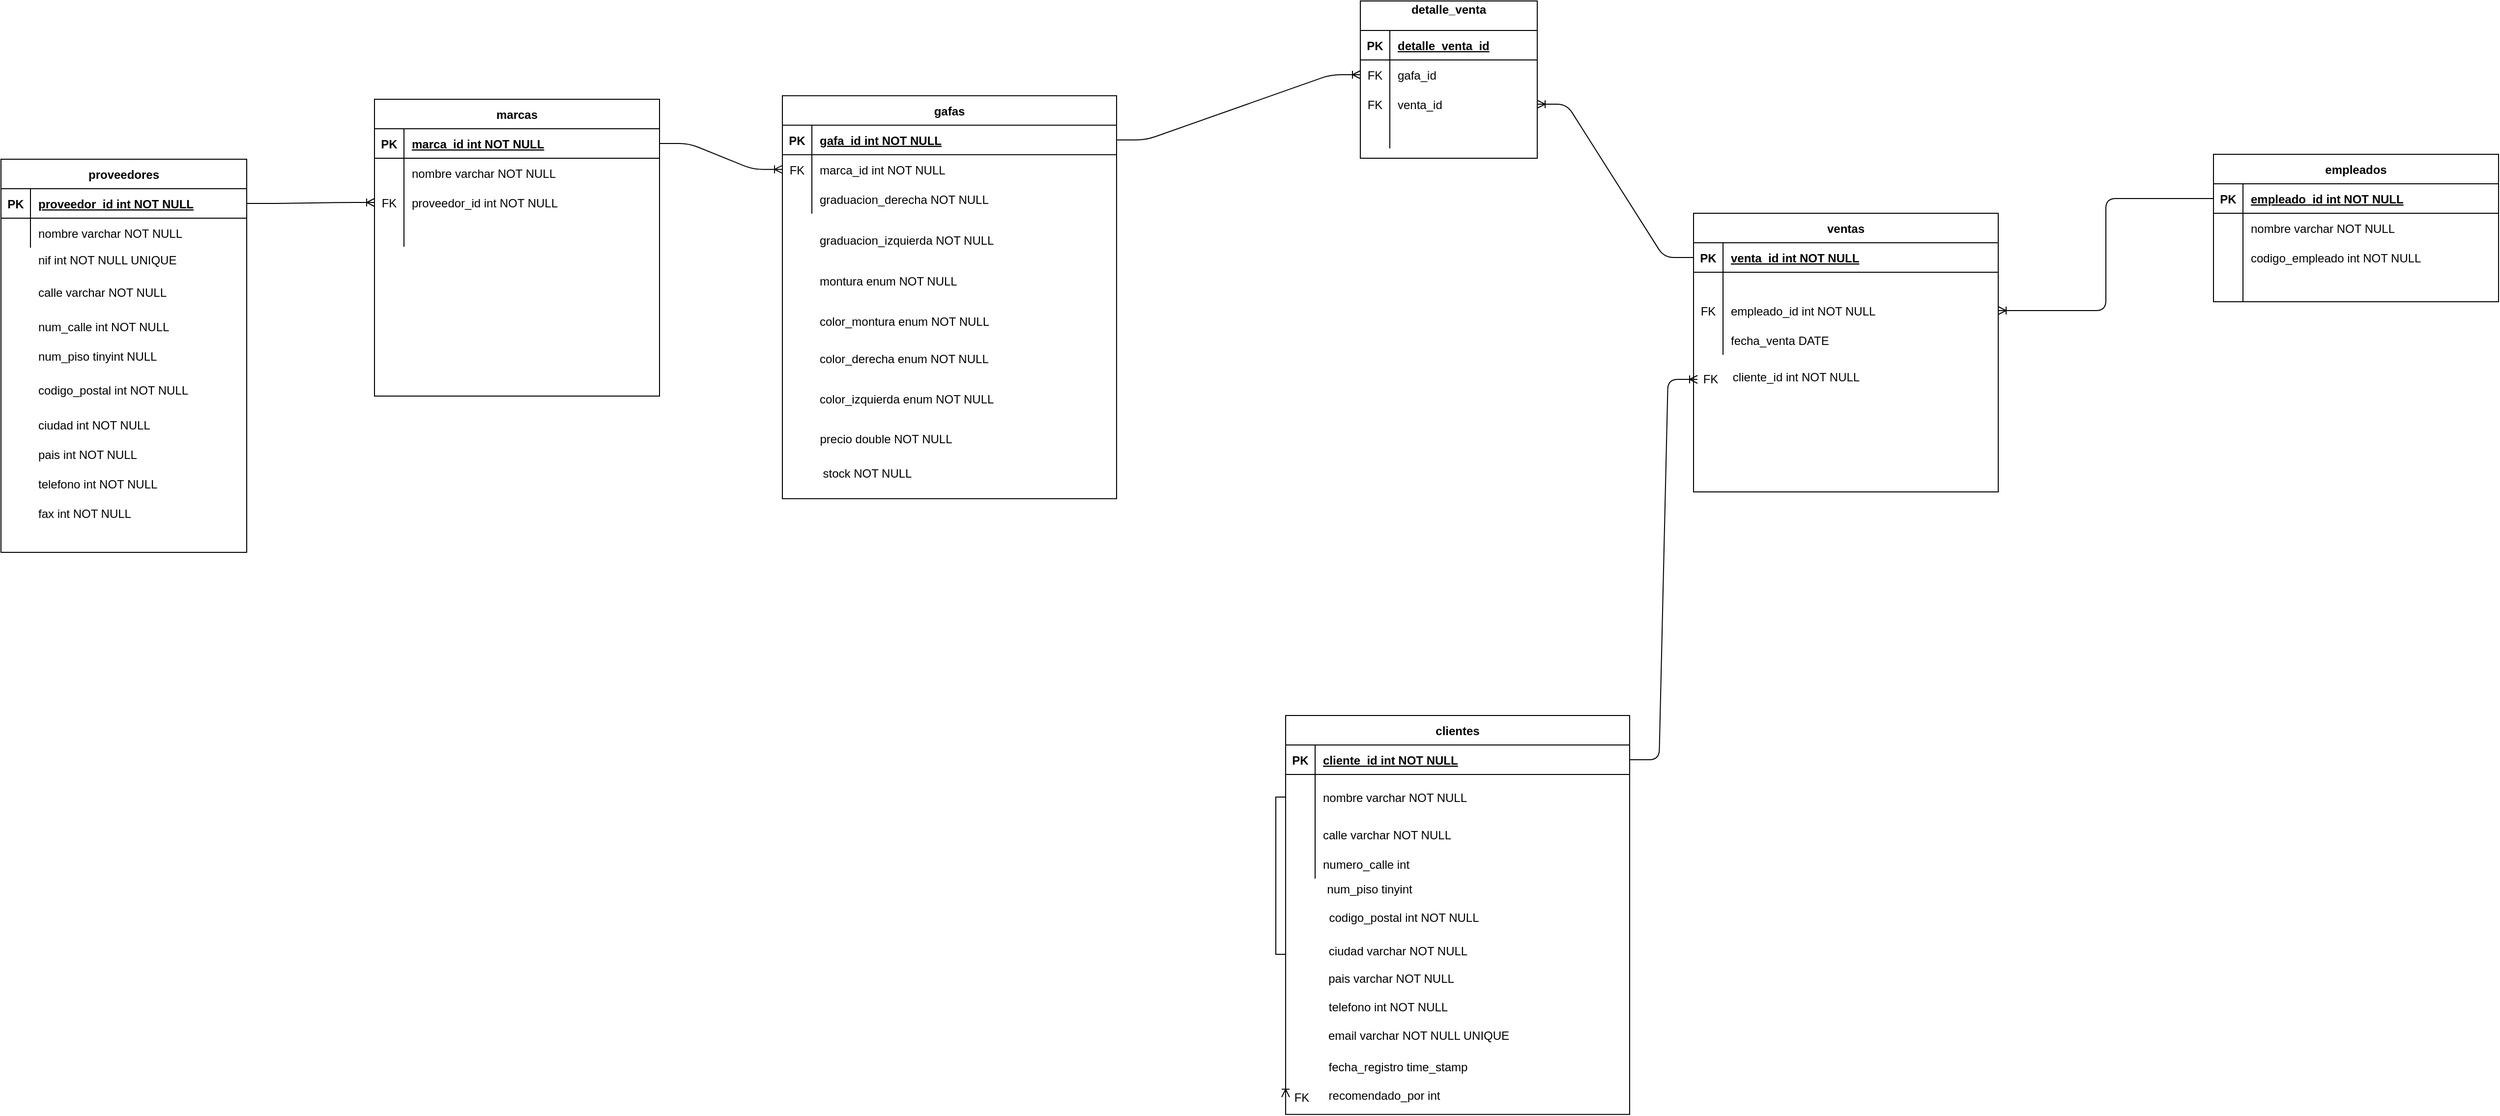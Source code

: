 <mxfile version="14.4.9" type="device"><diagram id="R2lEEEUBdFMjLlhIrx00" name="Page-1"><mxGraphModel dx="1751" dy="883" grid="0" gridSize="10" guides="1" tooltips="1" connect="1" arrows="1" fold="1" page="0" pageScale="2" pageWidth="850" pageHeight="1100" math="0" shadow="0" extFonts="Permanent Marker^https://fonts.googleapis.com/css?family=Permanent+Marker"><root><mxCell id="0"/><mxCell id="1" parent="0"/><mxCell id="XBY983cj94Wfg0cgIcB3-11" value="" style="group;container=1;" vertex="1" connectable="0" parent="1"><mxGeometry x="-240" y="420" width="250" height="470" as="geometry"/></mxCell><mxCell id="XBY983cj94Wfg0cgIcB3-33" value="" style="group" vertex="1" connectable="0" parent="XBY983cj94Wfg0cgIcB3-11"><mxGeometry y="51" width="250" height="400" as="geometry"/></mxCell><mxCell id="C-vyLk0tnHw3VtMMgP7b-23" value="proveedores" style="shape=table;startSize=30;container=1;collapsible=1;childLayout=tableLayout;fixedRows=1;rowLines=0;fontStyle=1;align=center;resizeLast=1;" parent="XBY983cj94Wfg0cgIcB3-33" vertex="1"><mxGeometry width="250" height="400" as="geometry"/></mxCell><mxCell id="C-vyLk0tnHw3VtMMgP7b-24" value="" style="shape=partialRectangle;collapsible=0;dropTarget=0;pointerEvents=0;fillColor=none;points=[[0,0.5],[1,0.5]];portConstraint=eastwest;top=0;left=0;right=0;bottom=1;" parent="C-vyLk0tnHw3VtMMgP7b-23" vertex="1"><mxGeometry y="30" width="250" height="30" as="geometry"/></mxCell><mxCell id="C-vyLk0tnHw3VtMMgP7b-25" value="PK" style="shape=partialRectangle;overflow=hidden;connectable=0;fillColor=none;top=0;left=0;bottom=0;right=0;fontStyle=1;" parent="C-vyLk0tnHw3VtMMgP7b-24" vertex="1"><mxGeometry width="30" height="30" as="geometry"/></mxCell><mxCell id="C-vyLk0tnHw3VtMMgP7b-26" value="proveedor_id int NOT NULL" style="shape=partialRectangle;overflow=hidden;connectable=0;fillColor=none;top=0;left=0;bottom=0;right=0;align=left;spacingLeft=6;fontStyle=5;" parent="C-vyLk0tnHw3VtMMgP7b-24" vertex="1"><mxGeometry x="30" width="220" height="30" as="geometry"/></mxCell><mxCell id="C-vyLk0tnHw3VtMMgP7b-27" value="" style="shape=partialRectangle;collapsible=0;dropTarget=0;pointerEvents=0;fillColor=none;points=[[0,0.5],[1,0.5]];portConstraint=eastwest;top=0;left=0;right=0;bottom=0;" parent="C-vyLk0tnHw3VtMMgP7b-23" vertex="1"><mxGeometry y="60" width="250" height="30" as="geometry"/></mxCell><mxCell id="C-vyLk0tnHw3VtMMgP7b-28" value="" style="shape=partialRectangle;overflow=hidden;connectable=0;fillColor=none;top=0;left=0;bottom=0;right=0;" parent="C-vyLk0tnHw3VtMMgP7b-27" vertex="1"><mxGeometry width="30" height="30" as="geometry"/></mxCell><mxCell id="C-vyLk0tnHw3VtMMgP7b-29" value="nombre varchar NOT NULL" style="shape=partialRectangle;overflow=hidden;connectable=0;fillColor=none;top=0;left=0;bottom=0;right=0;align=left;spacingLeft=6;" parent="C-vyLk0tnHw3VtMMgP7b-27" vertex="1"><mxGeometry x="30" width="220" height="30" as="geometry"/></mxCell><mxCell id="XBY983cj94Wfg0cgIcB3-32" value="" style="group" vertex="1" connectable="0" parent="XBY983cj94Wfg0cgIcB3-33"><mxGeometry x="30" y="78.5" width="220" height="304.997" as="geometry"/></mxCell><mxCell id="XBY983cj94Wfg0cgIcB3-1" value="calle varchar NOT NULL" style="shape=partialRectangle;overflow=hidden;connectable=0;fillColor=none;top=0;left=0;bottom=0;right=0;align=left;spacingLeft=6;" vertex="1" parent="XBY983cj94Wfg0cgIcB3-32"><mxGeometry y="32.997" width="220" height="47" as="geometry"/></mxCell><mxCell id="XBY983cj94Wfg0cgIcB3-2" value="ciudad int NOT NULL" style="shape=partialRectangle;overflow=hidden;connectable=0;fillColor=none;top=0;left=0;bottom=0;right=0;align=left;spacingLeft=6;" vertex="1" parent="XBY983cj94Wfg0cgIcB3-32"><mxGeometry y="168.003" width="220" height="47" as="geometry"/></mxCell><mxCell id="XBY983cj94Wfg0cgIcB3-3" value="pais int NOT NULL" style="shape=partialRectangle;overflow=hidden;connectable=0;fillColor=none;top=0;left=0;bottom=0;right=0;align=left;spacingLeft=6;" vertex="1" parent="XBY983cj94Wfg0cgIcB3-32"><mxGeometry y="197.997" width="220" height="47" as="geometry"/></mxCell><mxCell id="XBY983cj94Wfg0cgIcB3-4" value="telefono int NOT NULL" style="shape=partialRectangle;overflow=hidden;connectable=0;fillColor=none;top=0;left=0;bottom=0;right=0;align=left;spacingLeft=6;" vertex="1" parent="XBY983cj94Wfg0cgIcB3-32"><mxGeometry y="227.997" width="220" height="47" as="geometry"/></mxCell><mxCell id="XBY983cj94Wfg0cgIcB3-5" value="fax int NOT NULL" style="shape=partialRectangle;overflow=hidden;connectable=0;fillColor=none;top=0;left=0;bottom=0;right=0;align=left;spacingLeft=6;" vertex="1" parent="XBY983cj94Wfg0cgIcB3-32"><mxGeometry y="257.997" width="220" height="47" as="geometry"/></mxCell><mxCell id="XBY983cj94Wfg0cgIcB3-6" value="nif int NOT NULL UNIQUE" style="shape=partialRectangle;overflow=hidden;connectable=0;fillColor=none;top=0;left=0;bottom=0;right=0;align=left;spacingLeft=6;" vertex="1" parent="XBY983cj94Wfg0cgIcB3-32"><mxGeometry width="220" height="47" as="geometry"/></mxCell><mxCell id="XBY983cj94Wfg0cgIcB3-7" value="codigo_postal int NOT NULL" style="shape=partialRectangle;overflow=hidden;connectable=0;fillColor=none;top=0;left=0;bottom=0;right=0;align=left;spacingLeft=6;" vertex="1" parent="XBY983cj94Wfg0cgIcB3-32"><mxGeometry y="132.633" width="220" height="47" as="geometry"/></mxCell><mxCell id="XBY983cj94Wfg0cgIcB3-17" value="num_calle int NOT NULL" style="shape=partialRectangle;overflow=hidden;connectable=0;fillColor=none;top=0;left=0;bottom=0;right=0;align=left;spacingLeft=6;" vertex="1" parent="XBY983cj94Wfg0cgIcB3-32"><mxGeometry y="67.997" width="220" height="47" as="geometry"/></mxCell><mxCell id="XBY983cj94Wfg0cgIcB3-18" value="num_piso tinyint NULL" style="shape=partialRectangle;overflow=hidden;connectable=0;fillColor=none;top=0;left=0;bottom=0;right=0;align=left;spacingLeft=6;" vertex="1" parent="XBY983cj94Wfg0cgIcB3-32"><mxGeometry y="97.997" width="220" height="47" as="geometry"/></mxCell><mxCell id="XBY983cj94Wfg0cgIcB3-12" value="" style="group" vertex="1" connectable="0" parent="1"><mxGeometry x="470" y="420" width="425" height="410" as="geometry"/></mxCell><mxCell id="XBY983cj94Wfg0cgIcB3-13" value="" style="group" vertex="1" connectable="0" parent="XBY983cj94Wfg0cgIcB3-12"><mxGeometry x="85" y="-13.667" width="340" height="410.0" as="geometry"/></mxCell><mxCell id="XBY983cj94Wfg0cgIcB3-77" value="" style="group" vertex="1" connectable="0" parent="XBY983cj94Wfg0cgIcB3-13"><mxGeometry width="340" height="410.0" as="geometry"/></mxCell><mxCell id="C-vyLk0tnHw3VtMMgP7b-13" value="gafas" style="shape=table;startSize=30;container=1;collapsible=1;childLayout=tableLayout;fixedRows=1;rowLines=0;fontStyle=1;align=center;resizeLast=1;" parent="XBY983cj94Wfg0cgIcB3-77" vertex="1"><mxGeometry width="340" height="410.0" as="geometry"/></mxCell><mxCell id="C-vyLk0tnHw3VtMMgP7b-14" value="" style="shape=partialRectangle;collapsible=0;dropTarget=0;pointerEvents=0;fillColor=none;points=[[0,0.5],[1,0.5]];portConstraint=eastwest;top=0;left=0;right=0;bottom=1;" parent="C-vyLk0tnHw3VtMMgP7b-13" vertex="1"><mxGeometry y="30" width="340" height="30" as="geometry"/></mxCell><mxCell id="C-vyLk0tnHw3VtMMgP7b-15" value="PK" style="shape=partialRectangle;overflow=hidden;connectable=0;fillColor=none;top=0;left=0;bottom=0;right=0;fontStyle=1;" parent="C-vyLk0tnHw3VtMMgP7b-14" vertex="1"><mxGeometry width="30" height="30" as="geometry"/></mxCell><mxCell id="C-vyLk0tnHw3VtMMgP7b-16" value="gafa_id int NOT NULL " style="shape=partialRectangle;overflow=hidden;connectable=0;fillColor=none;top=0;left=0;bottom=0;right=0;align=left;spacingLeft=6;fontStyle=5;" parent="C-vyLk0tnHw3VtMMgP7b-14" vertex="1"><mxGeometry x="30" width="310" height="30" as="geometry"/></mxCell><mxCell id="C-vyLk0tnHw3VtMMgP7b-17" value="" style="shape=partialRectangle;collapsible=0;dropTarget=0;pointerEvents=0;fillColor=none;points=[[0,0.5],[1,0.5]];portConstraint=eastwest;top=0;left=0;right=0;bottom=0;" parent="C-vyLk0tnHw3VtMMgP7b-13" vertex="1"><mxGeometry y="60" width="340" height="30" as="geometry"/></mxCell><mxCell id="C-vyLk0tnHw3VtMMgP7b-18" value="FK" style="shape=partialRectangle;overflow=hidden;connectable=0;fillColor=none;top=0;left=0;bottom=0;right=0;" parent="C-vyLk0tnHw3VtMMgP7b-17" vertex="1"><mxGeometry width="30" height="30" as="geometry"/></mxCell><mxCell id="C-vyLk0tnHw3VtMMgP7b-19" value="marca_id int NOT NULL" style="shape=partialRectangle;overflow=hidden;connectable=0;fillColor=none;top=0;left=0;bottom=0;right=0;align=left;spacingLeft=6;" parent="C-vyLk0tnHw3VtMMgP7b-17" vertex="1"><mxGeometry x="30" width="310" height="30" as="geometry"/></mxCell><mxCell id="C-vyLk0tnHw3VtMMgP7b-20" value="" style="shape=partialRectangle;collapsible=0;dropTarget=0;pointerEvents=0;fillColor=none;points=[[0,0.5],[1,0.5]];portConstraint=eastwest;top=0;left=0;right=0;bottom=0;" parent="C-vyLk0tnHw3VtMMgP7b-13" vertex="1"><mxGeometry y="90" width="340" height="30" as="geometry"/></mxCell><mxCell id="C-vyLk0tnHw3VtMMgP7b-21" value="" style="shape=partialRectangle;overflow=hidden;connectable=0;fillColor=none;top=0;left=0;bottom=0;right=0;" parent="C-vyLk0tnHw3VtMMgP7b-20" vertex="1"><mxGeometry width="30" height="30" as="geometry"/></mxCell><mxCell id="C-vyLk0tnHw3VtMMgP7b-22" value="graduacion_derecha NOT NULL" style="shape=partialRectangle;overflow=hidden;connectable=0;fillColor=none;top=0;left=0;bottom=0;right=0;align=left;spacingLeft=6;" parent="C-vyLk0tnHw3VtMMgP7b-20" vertex="1"><mxGeometry x="30" width="310" height="30" as="geometry"/></mxCell><mxCell id="XBY983cj94Wfg0cgIcB3-76" value="precio double NOT NULL" style="text;html=1;align=center;verticalAlign=middle;resizable=0;points=[];autosize=1;" vertex="1" parent="XBY983cj94Wfg0cgIcB3-77"><mxGeometry x="30" y="339.667" width="150" height="20" as="geometry"/></mxCell><mxCell id="XBY983cj94Wfg0cgIcB3-8" value="graduacion_izquierda NOT NULL" style="shape=partialRectangle;overflow=hidden;connectable=0;fillColor=none;top=0;left=0;bottom=0;right=0;align=left;spacingLeft=6;" vertex="1" parent="XBY983cj94Wfg0cgIcB3-77"><mxGeometry x="30" y="131.663" width="220" height="30.067" as="geometry"/></mxCell><mxCell id="XBY983cj94Wfg0cgIcB3-9" value="montura enum NOT NULL" style="shape=partialRectangle;overflow=hidden;connectable=0;fillColor=none;top=0;left=0;bottom=0;right=0;align=left;spacingLeft=6;" vertex="1" parent="XBY983cj94Wfg0cgIcB3-77"><mxGeometry x="30" y="167.667" width="300" height="41" as="geometry"/></mxCell><mxCell id="XBY983cj94Wfg0cgIcB3-14" value="color_montura enum NOT NULL" style="shape=partialRectangle;overflow=hidden;connectable=0;fillColor=none;top=0;left=0;bottom=0;right=0;align=left;spacingLeft=6;" vertex="1" parent="XBY983cj94Wfg0cgIcB3-77"><mxGeometry x="30" y="208.667" width="300" height="41" as="geometry"/></mxCell><mxCell id="XBY983cj94Wfg0cgIcB3-15" value="color_derecha enum NOT NULL" style="shape=partialRectangle;overflow=hidden;connectable=0;fillColor=none;top=0;left=0;bottom=0;right=0;align=left;spacingLeft=6;" vertex="1" parent="XBY983cj94Wfg0cgIcB3-77"><mxGeometry x="30" y="246.667" width="300" height="41" as="geometry"/></mxCell><mxCell id="XBY983cj94Wfg0cgIcB3-16" value="color_izquierda enum NOT NULL" style="shape=partialRectangle;overflow=hidden;connectable=0;fillColor=none;top=0;left=0;bottom=0;right=0;align=left;spacingLeft=6;" vertex="1" parent="XBY983cj94Wfg0cgIcB3-77"><mxGeometry x="30" y="287.667" width="300" height="41" as="geometry"/></mxCell><mxCell id="XBY983cj94Wfg0cgIcB3-95" value="stock NOT NULL" style="text;html=1;align=center;verticalAlign=middle;resizable=0;points=[];autosize=1;" vertex="1" parent="XBY983cj94Wfg0cgIcB3-77"><mxGeometry x="36" y="375.667" width="100" height="18" as="geometry"/></mxCell><mxCell id="XBY983cj94Wfg0cgIcB3-19" value="marcas" style="shape=table;startSize=30;container=1;collapsible=1;childLayout=tableLayout;fixedRows=1;rowLines=0;fontStyle=1;align=center;resizeLast=1;fillColor=none;" vertex="1" parent="1"><mxGeometry x="140" y="410" width="290" height="302" as="geometry"/></mxCell><mxCell id="XBY983cj94Wfg0cgIcB3-20" value="" style="shape=partialRectangle;collapsible=0;dropTarget=0;pointerEvents=0;fillColor=none;top=0;left=0;bottom=1;right=0;points=[[0,0.5],[1,0.5]];portConstraint=eastwest;" vertex="1" parent="XBY983cj94Wfg0cgIcB3-19"><mxGeometry y="30" width="290" height="30" as="geometry"/></mxCell><mxCell id="XBY983cj94Wfg0cgIcB3-21" value="PK" style="shape=partialRectangle;connectable=0;fillColor=none;top=0;left=0;bottom=0;right=0;fontStyle=1;overflow=hidden;" vertex="1" parent="XBY983cj94Wfg0cgIcB3-20"><mxGeometry width="30" height="30" as="geometry"/></mxCell><mxCell id="XBY983cj94Wfg0cgIcB3-22" value="marca_id int NOT NULL" style="shape=partialRectangle;connectable=0;fillColor=none;top=0;left=0;bottom=0;right=0;align=left;spacingLeft=6;fontStyle=5;overflow=hidden;" vertex="1" parent="XBY983cj94Wfg0cgIcB3-20"><mxGeometry x="30" width="260" height="30" as="geometry"/></mxCell><mxCell id="XBY983cj94Wfg0cgIcB3-23" value="" style="shape=partialRectangle;collapsible=0;dropTarget=0;pointerEvents=0;fillColor=none;top=0;left=0;bottom=0;right=0;points=[[0,0.5],[1,0.5]];portConstraint=eastwest;" vertex="1" parent="XBY983cj94Wfg0cgIcB3-19"><mxGeometry y="60" width="290" height="30" as="geometry"/></mxCell><mxCell id="XBY983cj94Wfg0cgIcB3-24" value="" style="shape=partialRectangle;connectable=0;fillColor=none;top=0;left=0;bottom=0;right=0;editable=1;overflow=hidden;" vertex="1" parent="XBY983cj94Wfg0cgIcB3-23"><mxGeometry width="30" height="30" as="geometry"/></mxCell><mxCell id="XBY983cj94Wfg0cgIcB3-25" value="nombre varchar NOT NULL" style="shape=partialRectangle;connectable=0;fillColor=none;top=0;left=0;bottom=0;right=0;align=left;spacingLeft=6;overflow=hidden;" vertex="1" parent="XBY983cj94Wfg0cgIcB3-23"><mxGeometry x="30" width="260" height="30" as="geometry"/></mxCell><mxCell id="XBY983cj94Wfg0cgIcB3-26" value="" style="shape=partialRectangle;collapsible=0;dropTarget=0;pointerEvents=0;fillColor=none;top=0;left=0;bottom=0;right=0;points=[[0,0.5],[1,0.5]];portConstraint=eastwest;" vertex="1" parent="XBY983cj94Wfg0cgIcB3-19"><mxGeometry y="90" width="290" height="30" as="geometry"/></mxCell><mxCell id="XBY983cj94Wfg0cgIcB3-27" value="FK" style="shape=partialRectangle;connectable=0;fillColor=none;top=0;left=0;bottom=0;right=0;editable=1;overflow=hidden;" vertex="1" parent="XBY983cj94Wfg0cgIcB3-26"><mxGeometry width="30" height="30" as="geometry"/></mxCell><mxCell id="XBY983cj94Wfg0cgIcB3-28" value="proveedor_id int NOT NULL" style="shape=partialRectangle;connectable=0;fillColor=none;top=0;left=0;bottom=0;right=0;align=left;spacingLeft=6;overflow=hidden;" vertex="1" parent="XBY983cj94Wfg0cgIcB3-26"><mxGeometry x="30" width="260" height="30" as="geometry"/></mxCell><mxCell id="XBY983cj94Wfg0cgIcB3-29" value="" style="shape=partialRectangle;collapsible=0;dropTarget=0;pointerEvents=0;fillColor=none;top=0;left=0;bottom=0;right=0;points=[[0,0.5],[1,0.5]];portConstraint=eastwest;" vertex="1" parent="XBY983cj94Wfg0cgIcB3-19"><mxGeometry y="120" width="290" height="30" as="geometry"/></mxCell><mxCell id="XBY983cj94Wfg0cgIcB3-30" value="" style="shape=partialRectangle;connectable=0;fillColor=none;top=0;left=0;bottom=0;right=0;editable=1;overflow=hidden;" vertex="1" parent="XBY983cj94Wfg0cgIcB3-29"><mxGeometry width="30" height="30" as="geometry"/></mxCell><mxCell id="XBY983cj94Wfg0cgIcB3-31" value="" style="shape=partialRectangle;connectable=0;fillColor=none;top=0;left=0;bottom=0;right=0;align=left;spacingLeft=6;overflow=hidden;" vertex="1" parent="XBY983cj94Wfg0cgIcB3-29"><mxGeometry x="30" width="260" height="30" as="geometry"/></mxCell><mxCell id="XBY983cj94Wfg0cgIcB3-35" value="" style="edgeStyle=entityRelationEdgeStyle;fontSize=12;html=1;endArrow=ERoneToMany;exitX=1;exitY=0.5;exitDx=0;exitDy=0;entryX=0;entryY=0.5;entryDx=0;entryDy=0;" edge="1" parent="1" source="C-vyLk0tnHw3VtMMgP7b-24" target="XBY983cj94Wfg0cgIcB3-26"><mxGeometry width="100" height="100" relative="1" as="geometry"><mxPoint x="20" y="610" as="sourcePoint"/><mxPoint x="120" y="510" as="targetPoint"/></mxGeometry></mxCell><mxCell id="XBY983cj94Wfg0cgIcB3-36" value="" style="edgeStyle=entityRelationEdgeStyle;fontSize=12;html=1;endArrow=ERoneToMany;entryX=0;entryY=0.5;entryDx=0;entryDy=0;exitX=1;exitY=0.5;exitDx=0;exitDy=0;" edge="1" parent="1" source="XBY983cj94Wfg0cgIcB3-20" target="C-vyLk0tnHw3VtMMgP7b-17"><mxGeometry width="100" height="100" relative="1" as="geometry"><mxPoint x="460" y="570" as="sourcePoint"/><mxPoint x="560" y="470" as="targetPoint"/></mxGeometry></mxCell><mxCell id="XBY983cj94Wfg0cgIcB3-50" value="empleados" style="shape=table;startSize=30;container=1;collapsible=1;childLayout=tableLayout;fixedRows=1;rowLines=0;fontStyle=1;align=center;resizeLast=1;fillColor=none;" vertex="1" parent="1"><mxGeometry x="2011" y="466" width="290" height="150" as="geometry"/></mxCell><mxCell id="XBY983cj94Wfg0cgIcB3-51" value="" style="shape=partialRectangle;collapsible=0;dropTarget=0;pointerEvents=0;fillColor=none;top=0;left=0;bottom=1;right=0;points=[[0,0.5],[1,0.5]];portConstraint=eastwest;" vertex="1" parent="XBY983cj94Wfg0cgIcB3-50"><mxGeometry y="30" width="290" height="30" as="geometry"/></mxCell><mxCell id="XBY983cj94Wfg0cgIcB3-52" value="PK" style="shape=partialRectangle;connectable=0;fillColor=none;top=0;left=0;bottom=0;right=0;fontStyle=1;overflow=hidden;" vertex="1" parent="XBY983cj94Wfg0cgIcB3-51"><mxGeometry width="30" height="30" as="geometry"/></mxCell><mxCell id="XBY983cj94Wfg0cgIcB3-53" value="empleado_id int NOT NULL" style="shape=partialRectangle;connectable=0;fillColor=none;top=0;left=0;bottom=0;right=0;align=left;spacingLeft=6;fontStyle=5;overflow=hidden;" vertex="1" parent="XBY983cj94Wfg0cgIcB3-51"><mxGeometry x="30" width="260" height="30" as="geometry"/></mxCell><mxCell id="XBY983cj94Wfg0cgIcB3-54" value="" style="shape=partialRectangle;collapsible=0;dropTarget=0;pointerEvents=0;fillColor=none;top=0;left=0;bottom=0;right=0;points=[[0,0.5],[1,0.5]];portConstraint=eastwest;" vertex="1" parent="XBY983cj94Wfg0cgIcB3-50"><mxGeometry y="60" width="290" height="30" as="geometry"/></mxCell><mxCell id="XBY983cj94Wfg0cgIcB3-55" value="" style="shape=partialRectangle;connectable=0;fillColor=none;top=0;left=0;bottom=0;right=0;editable=1;overflow=hidden;" vertex="1" parent="XBY983cj94Wfg0cgIcB3-54"><mxGeometry width="30" height="30" as="geometry"/></mxCell><mxCell id="XBY983cj94Wfg0cgIcB3-56" value="nombre varchar NOT NULL" style="shape=partialRectangle;connectable=0;fillColor=none;top=0;left=0;bottom=0;right=0;align=left;spacingLeft=6;overflow=hidden;" vertex="1" parent="XBY983cj94Wfg0cgIcB3-54"><mxGeometry x="30" width="260" height="30" as="geometry"/></mxCell><mxCell id="XBY983cj94Wfg0cgIcB3-57" value="" style="shape=partialRectangle;collapsible=0;dropTarget=0;pointerEvents=0;fillColor=none;top=0;left=0;bottom=0;right=0;points=[[0,0.5],[1,0.5]];portConstraint=eastwest;" vertex="1" parent="XBY983cj94Wfg0cgIcB3-50"><mxGeometry y="90" width="290" height="30" as="geometry"/></mxCell><mxCell id="XBY983cj94Wfg0cgIcB3-58" value="" style="shape=partialRectangle;connectable=0;fillColor=none;top=0;left=0;bottom=0;right=0;editable=1;overflow=hidden;" vertex="1" parent="XBY983cj94Wfg0cgIcB3-57"><mxGeometry width="30" height="30" as="geometry"/></mxCell><mxCell id="XBY983cj94Wfg0cgIcB3-59" value="codigo_empleado int NOT NULL" style="shape=partialRectangle;connectable=0;fillColor=none;top=0;left=0;bottom=0;right=0;align=left;spacingLeft=6;overflow=hidden;" vertex="1" parent="XBY983cj94Wfg0cgIcB3-57"><mxGeometry x="30" width="260" height="30" as="geometry"/></mxCell><mxCell id="XBY983cj94Wfg0cgIcB3-60" value="" style="shape=partialRectangle;collapsible=0;dropTarget=0;pointerEvents=0;fillColor=none;top=0;left=0;bottom=0;right=0;points=[[0,0.5],[1,0.5]];portConstraint=eastwest;" vertex="1" parent="XBY983cj94Wfg0cgIcB3-50"><mxGeometry y="120" width="290" height="30" as="geometry"/></mxCell><mxCell id="XBY983cj94Wfg0cgIcB3-61" value="" style="shape=partialRectangle;connectable=0;fillColor=none;top=0;left=0;bottom=0;right=0;editable=1;overflow=hidden;" vertex="1" parent="XBY983cj94Wfg0cgIcB3-60"><mxGeometry width="30" height="30" as="geometry"/></mxCell><mxCell id="XBY983cj94Wfg0cgIcB3-62" value="" style="shape=partialRectangle;connectable=0;fillColor=none;top=0;left=0;bottom=0;right=0;align=left;spacingLeft=6;overflow=hidden;" vertex="1" parent="XBY983cj94Wfg0cgIcB3-60"><mxGeometry x="30" width="260" height="30" as="geometry"/></mxCell><mxCell id="XBY983cj94Wfg0cgIcB3-63" value="ventas" style="shape=table;startSize=30;container=1;collapsible=1;childLayout=tableLayout;fixedRows=1;rowLines=0;fontStyle=1;align=center;resizeLast=1;fillColor=none;" vertex="1" parent="1"><mxGeometry x="1482" y="526" width="310" height="283.5" as="geometry"/></mxCell><mxCell id="XBY983cj94Wfg0cgIcB3-64" value="" style="shape=partialRectangle;collapsible=0;dropTarget=0;pointerEvents=0;fillColor=none;top=0;left=0;bottom=1;right=0;points=[[0,0.5],[1,0.5]];portConstraint=eastwest;" vertex="1" parent="XBY983cj94Wfg0cgIcB3-63"><mxGeometry y="30" width="310" height="30" as="geometry"/></mxCell><mxCell id="XBY983cj94Wfg0cgIcB3-65" value="PK" style="shape=partialRectangle;connectable=0;fillColor=none;top=0;left=0;bottom=0;right=0;fontStyle=1;overflow=hidden;" vertex="1" parent="XBY983cj94Wfg0cgIcB3-64"><mxGeometry width="30" height="30" as="geometry"/></mxCell><mxCell id="XBY983cj94Wfg0cgIcB3-66" value="venta_id int NOT NULL" style="shape=partialRectangle;connectable=0;fillColor=none;top=0;left=0;bottom=0;right=0;align=left;spacingLeft=6;fontStyle=5;overflow=hidden;" vertex="1" parent="XBY983cj94Wfg0cgIcB3-64"><mxGeometry x="30" width="280" height="30" as="geometry"/></mxCell><mxCell id="XBY983cj94Wfg0cgIcB3-67" value="" style="shape=partialRectangle;collapsible=0;dropTarget=0;pointerEvents=0;fillColor=none;top=0;left=0;bottom=0;right=0;points=[[0,0.5],[1,0.5]];portConstraint=eastwest;" vertex="1" parent="XBY983cj94Wfg0cgIcB3-63"><mxGeometry y="60" width="310" height="24" as="geometry"/></mxCell><mxCell id="XBY983cj94Wfg0cgIcB3-68" value="" style="shape=partialRectangle;connectable=0;fillColor=none;top=0;left=0;bottom=0;right=0;editable=1;overflow=hidden;" vertex="1" parent="XBY983cj94Wfg0cgIcB3-67"><mxGeometry width="30" height="24" as="geometry"/></mxCell><mxCell id="XBY983cj94Wfg0cgIcB3-69" value="" style="shape=partialRectangle;connectable=0;fillColor=none;top=0;left=0;bottom=0;right=0;align=left;spacingLeft=6;overflow=hidden;" vertex="1" parent="XBY983cj94Wfg0cgIcB3-67"><mxGeometry x="30" width="280" height="24" as="geometry"/></mxCell><mxCell id="XBY983cj94Wfg0cgIcB3-70" value="" style="shape=partialRectangle;collapsible=0;dropTarget=0;pointerEvents=0;fillColor=none;top=0;left=0;bottom=0;right=0;points=[[0,0.5],[1,0.5]];portConstraint=eastwest;" vertex="1" parent="XBY983cj94Wfg0cgIcB3-63"><mxGeometry y="84" width="310" height="30" as="geometry"/></mxCell><mxCell id="XBY983cj94Wfg0cgIcB3-71" value="FK" style="shape=partialRectangle;connectable=0;fillColor=none;top=0;left=0;bottom=0;right=0;editable=1;overflow=hidden;" vertex="1" parent="XBY983cj94Wfg0cgIcB3-70"><mxGeometry width="30" height="30" as="geometry"/></mxCell><mxCell id="XBY983cj94Wfg0cgIcB3-72" value="empleado_id int NOT NULL" style="shape=partialRectangle;connectable=0;fillColor=none;top=0;left=0;bottom=0;right=0;align=left;spacingLeft=6;overflow=hidden;" vertex="1" parent="XBY983cj94Wfg0cgIcB3-70"><mxGeometry x="30" width="280" height="30" as="geometry"/></mxCell><mxCell id="XBY983cj94Wfg0cgIcB3-73" value="" style="shape=partialRectangle;collapsible=0;dropTarget=0;pointerEvents=0;fillColor=none;top=0;left=0;bottom=0;right=0;points=[[0,0.5],[1,0.5]];portConstraint=eastwest;" vertex="1" parent="XBY983cj94Wfg0cgIcB3-63"><mxGeometry y="114" width="310" height="30" as="geometry"/></mxCell><mxCell id="XBY983cj94Wfg0cgIcB3-74" value="" style="shape=partialRectangle;connectable=0;fillColor=none;top=0;left=0;bottom=0;right=0;editable=1;overflow=hidden;" vertex="1" parent="XBY983cj94Wfg0cgIcB3-73"><mxGeometry width="30" height="30" as="geometry"/></mxCell><mxCell id="XBY983cj94Wfg0cgIcB3-75" value="fecha_venta DATE" style="shape=partialRectangle;connectable=0;fillColor=none;top=0;left=0;bottom=0;right=0;align=left;spacingLeft=6;overflow=hidden;" vertex="1" parent="XBY983cj94Wfg0cgIcB3-73"><mxGeometry x="30" width="280" height="30" as="geometry"/></mxCell><mxCell id="XBY983cj94Wfg0cgIcB3-86" value="" style="fontSize=12;html=1;endArrow=ERoneToMany;entryX=1;entryY=0.5;entryDx=0;entryDy=0;exitX=0;exitY=0.5;exitDx=0;exitDy=0;rounded=1;edgeStyle=orthogonalEdgeStyle;" edge="1" parent="1" source="XBY983cj94Wfg0cgIcB3-51" target="XBY983cj94Wfg0cgIcB3-70"><mxGeometry width="100" height="100" relative="1" as="geometry"><mxPoint x="1922" y="511" as="sourcePoint"/><mxPoint x="1482" y="386" as="targetPoint"/></mxGeometry></mxCell><mxCell id="XBY983cj94Wfg0cgIcB3-89" value="cliente_id int NOT NULL" style="text;html=1;align=center;verticalAlign=middle;resizable=0;points=[];autosize=1;" vertex="1" parent="1"><mxGeometry x="1516" y="684" width="139" height="18" as="geometry"/></mxCell><mxCell id="XBY983cj94Wfg0cgIcB3-90" value="FK" style="text;html=1;align=center;verticalAlign=middle;resizable=0;points=[];autosize=1;" vertex="1" parent="1"><mxGeometry x="1486" y="686" width="25" height="18" as="geometry"/></mxCell><mxCell id="XBY983cj94Wfg0cgIcB3-91" value="" style="edgeStyle=entityRelationEdgeStyle;fontSize=12;html=1;endArrow=ERoneToMany;strokeColor=#000000;exitX=1;exitY=0.5;exitDx=0;exitDy=0;" edge="1" parent="1" source="XBY983cj94Wfg0cgIcB3-38" target="XBY983cj94Wfg0cgIcB3-90"><mxGeometry width="100" height="100" relative="1" as="geometry"><mxPoint x="898" y="880" as="sourcePoint"/><mxPoint x="1475" y="700" as="targetPoint"/></mxGeometry></mxCell><mxCell id="XBY983cj94Wfg0cgIcB3-94" value="" style="group" vertex="1" connectable="0" parent="1"><mxGeometry x="1067" y="1037" width="350" height="405.875" as="geometry"/></mxCell><mxCell id="XBY983cj94Wfg0cgIcB3-37" value="clientes" style="shape=table;startSize=30;container=1;collapsible=1;childLayout=tableLayout;fixedRows=1;rowLines=0;fontStyle=1;align=center;resizeLast=1;fillColor=none;" vertex="1" parent="XBY983cj94Wfg0cgIcB3-94"><mxGeometry width="350" height="405.875" as="geometry"/></mxCell><mxCell id="XBY983cj94Wfg0cgIcB3-38" value="" style="shape=partialRectangle;collapsible=0;dropTarget=0;pointerEvents=0;fillColor=none;top=0;left=0;bottom=1;right=0;points=[[0,0.5],[1,0.5]];portConstraint=eastwest;" vertex="1" parent="XBY983cj94Wfg0cgIcB3-37"><mxGeometry y="30" width="350" height="30" as="geometry"/></mxCell><mxCell id="XBY983cj94Wfg0cgIcB3-39" value="PK" style="shape=partialRectangle;connectable=0;fillColor=none;top=0;left=0;bottom=0;right=0;fontStyle=1;overflow=hidden;" vertex="1" parent="XBY983cj94Wfg0cgIcB3-38"><mxGeometry width="30" height="30" as="geometry"/></mxCell><mxCell id="XBY983cj94Wfg0cgIcB3-40" value="cliente_id int NOT NULL" style="shape=partialRectangle;connectable=0;fillColor=none;top=0;left=0;bottom=0;right=0;align=left;spacingLeft=6;fontStyle=5;overflow=hidden;" vertex="1" parent="XBY983cj94Wfg0cgIcB3-38"><mxGeometry x="30" width="320" height="30" as="geometry"/></mxCell><mxCell id="XBY983cj94Wfg0cgIcB3-41" value="" style="shape=partialRectangle;collapsible=0;dropTarget=0;pointerEvents=0;fillColor=none;top=0;left=0;bottom=0;right=0;points=[[0,0.5],[1,0.5]];portConstraint=eastwest;" vertex="1" parent="XBY983cj94Wfg0cgIcB3-37"><mxGeometry y="60" width="350" height="46" as="geometry"/></mxCell><mxCell id="XBY983cj94Wfg0cgIcB3-42" value="" style="shape=partialRectangle;connectable=0;fillColor=none;top=0;left=0;bottom=0;right=0;editable=1;overflow=hidden;" vertex="1" parent="XBY983cj94Wfg0cgIcB3-41"><mxGeometry width="30" height="46" as="geometry"/></mxCell><mxCell id="XBY983cj94Wfg0cgIcB3-43" value="nombre varchar NOT NULL" style="shape=partialRectangle;connectable=0;fillColor=none;top=0;left=0;bottom=0;right=0;align=left;spacingLeft=6;overflow=hidden;" vertex="1" parent="XBY983cj94Wfg0cgIcB3-41"><mxGeometry x="30" width="320" height="46" as="geometry"/></mxCell><mxCell id="XBY983cj94Wfg0cgIcB3-44" value="" style="shape=partialRectangle;collapsible=0;dropTarget=0;pointerEvents=0;fillColor=none;top=0;left=0;bottom=0;right=0;points=[[0,0.5],[1,0.5]];portConstraint=eastwest;" vertex="1" parent="XBY983cj94Wfg0cgIcB3-37"><mxGeometry y="106" width="350" height="30" as="geometry"/></mxCell><mxCell id="XBY983cj94Wfg0cgIcB3-45" value="" style="shape=partialRectangle;connectable=0;fillColor=none;top=0;left=0;bottom=0;right=0;editable=1;overflow=hidden;" vertex="1" parent="XBY983cj94Wfg0cgIcB3-44"><mxGeometry width="30" height="30" as="geometry"/></mxCell><mxCell id="XBY983cj94Wfg0cgIcB3-46" value="calle varchar NOT NULL" style="shape=partialRectangle;connectable=0;fillColor=none;top=0;left=0;bottom=0;right=0;align=left;spacingLeft=6;overflow=hidden;" vertex="1" parent="XBY983cj94Wfg0cgIcB3-44"><mxGeometry x="30" width="320" height="30" as="geometry"/></mxCell><mxCell id="XBY983cj94Wfg0cgIcB3-47" value="" style="shape=partialRectangle;collapsible=0;dropTarget=0;pointerEvents=0;fillColor=none;top=0;left=0;bottom=0;right=0;points=[[0,0.5],[1,0.5]];portConstraint=eastwest;" vertex="1" parent="XBY983cj94Wfg0cgIcB3-37"><mxGeometry y="136" width="350" height="30" as="geometry"/></mxCell><mxCell id="XBY983cj94Wfg0cgIcB3-48" value="" style="shape=partialRectangle;connectable=0;fillColor=none;top=0;left=0;bottom=0;right=0;editable=1;overflow=hidden;" vertex="1" parent="XBY983cj94Wfg0cgIcB3-47"><mxGeometry width="30" height="30" as="geometry"/></mxCell><mxCell id="XBY983cj94Wfg0cgIcB3-49" value="numero_calle int" style="shape=partialRectangle;connectable=0;fillColor=none;top=0;left=0;bottom=0;right=0;align=left;spacingLeft=6;overflow=hidden;" vertex="1" parent="XBY983cj94Wfg0cgIcB3-47"><mxGeometry x="30" width="320" height="30" as="geometry"/></mxCell><mxCell id="XBY983cj94Wfg0cgIcB3-78" value="num_piso tinyint" style="text;html=1;align=center;verticalAlign=middle;resizable=0;points=[];autosize=1;" vertex="1" parent="XBY983cj94Wfg0cgIcB3-94"><mxGeometry x="36" y="168" width="97" height="18" as="geometry"/></mxCell><mxCell id="XBY983cj94Wfg0cgIcB3-79" value="codigo_postal int NOT NULL" style="text;html=1;align=center;verticalAlign=middle;resizable=0;points=[];autosize=1;" vertex="1" parent="XBY983cj94Wfg0cgIcB3-94"><mxGeometry x="38" y="197" width="163" height="18" as="geometry"/></mxCell><mxCell id="XBY983cj94Wfg0cgIcB3-80" value="ciudad varchar NOT NULL" style="text;html=1;align=center;verticalAlign=middle;resizable=0;points=[];autosize=1;" vertex="1" parent="XBY983cj94Wfg0cgIcB3-94"><mxGeometry x="38" y="231" width="151" height="18" as="geometry"/></mxCell><mxCell id="XBY983cj94Wfg0cgIcB3-81" value="pais varchar NOT NULL" style="text;html=1;align=center;verticalAlign=middle;resizable=0;points=[];autosize=1;" vertex="1" parent="XBY983cj94Wfg0cgIcB3-94"><mxGeometry x="38" y="259" width="138" height="18" as="geometry"/></mxCell><mxCell id="XBY983cj94Wfg0cgIcB3-82" value="telefono int NOT NULL" style="text;html=1;align=center;verticalAlign=middle;resizable=0;points=[];autosize=1;" vertex="1" parent="XBY983cj94Wfg0cgIcB3-94"><mxGeometry x="38" y="288" width="131" height="18" as="geometry"/></mxCell><mxCell id="XBY983cj94Wfg0cgIcB3-83" value="email varchar NOT NULL UNIQUE" style="text;html=1;align=center;verticalAlign=middle;resizable=0;points=[];autosize=1;" vertex="1" parent="XBY983cj94Wfg0cgIcB3-94"><mxGeometry x="38" y="317" width="194" height="18" as="geometry"/></mxCell><mxCell id="XBY983cj94Wfg0cgIcB3-84" value="fecha_registro time_stamp" style="text;html=1;align=center;verticalAlign=middle;resizable=0;points=[];autosize=1;" vertex="1" parent="XBY983cj94Wfg0cgIcB3-94"><mxGeometry x="38" y="349" width="151" height="18" as="geometry"/></mxCell><mxCell id="XBY983cj94Wfg0cgIcB3-85" value="recomendado_por int" style="text;html=1;align=center;verticalAlign=middle;resizable=0;points=[];autosize=1;" vertex="1" parent="XBY983cj94Wfg0cgIcB3-94"><mxGeometry x="38" y="378" width="123" height="18" as="geometry"/></mxCell><mxCell id="XBY983cj94Wfg0cgIcB3-96" value="detalle_venta&#10;" style="shape=table;startSize=30;container=1;collapsible=1;childLayout=tableLayout;fixedRows=1;rowLines=0;fontStyle=1;align=center;resizeLast=1;strokeColor=#000000;fillColor=none;" vertex="1" parent="1"><mxGeometry x="1143" y="310" width="180" height="160" as="geometry"/></mxCell><mxCell id="XBY983cj94Wfg0cgIcB3-97" value="" style="shape=partialRectangle;collapsible=0;dropTarget=0;pointerEvents=0;fillColor=none;top=0;left=0;bottom=1;right=0;points=[[0,0.5],[1,0.5]];portConstraint=eastwest;" vertex="1" parent="XBY983cj94Wfg0cgIcB3-96"><mxGeometry y="30" width="180" height="30" as="geometry"/></mxCell><mxCell id="XBY983cj94Wfg0cgIcB3-98" value="PK" style="shape=partialRectangle;connectable=0;fillColor=none;top=0;left=0;bottom=0;right=0;fontStyle=1;overflow=hidden;" vertex="1" parent="XBY983cj94Wfg0cgIcB3-97"><mxGeometry width="30" height="30" as="geometry"/></mxCell><mxCell id="XBY983cj94Wfg0cgIcB3-99" value="detalle_venta_id" style="shape=partialRectangle;connectable=0;fillColor=none;top=0;left=0;bottom=0;right=0;align=left;spacingLeft=6;fontStyle=5;overflow=hidden;" vertex="1" parent="XBY983cj94Wfg0cgIcB3-97"><mxGeometry x="30" width="150" height="30" as="geometry"/></mxCell><mxCell id="XBY983cj94Wfg0cgIcB3-100" value="" style="shape=partialRectangle;collapsible=0;dropTarget=0;pointerEvents=0;fillColor=none;top=0;left=0;bottom=0;right=0;points=[[0,0.5],[1,0.5]];portConstraint=eastwest;" vertex="1" parent="XBY983cj94Wfg0cgIcB3-96"><mxGeometry y="60" width="180" height="30" as="geometry"/></mxCell><mxCell id="XBY983cj94Wfg0cgIcB3-101" value="FK" style="shape=partialRectangle;connectable=0;fillColor=none;top=0;left=0;bottom=0;right=0;editable=1;overflow=hidden;" vertex="1" parent="XBY983cj94Wfg0cgIcB3-100"><mxGeometry width="30" height="30" as="geometry"/></mxCell><mxCell id="XBY983cj94Wfg0cgIcB3-102" value="gafa_id" style="shape=partialRectangle;connectable=0;fillColor=none;top=0;left=0;bottom=0;right=0;align=left;spacingLeft=6;overflow=hidden;" vertex="1" parent="XBY983cj94Wfg0cgIcB3-100"><mxGeometry x="30" width="150" height="30" as="geometry"/></mxCell><mxCell id="XBY983cj94Wfg0cgIcB3-103" value="" style="shape=partialRectangle;collapsible=0;dropTarget=0;pointerEvents=0;fillColor=none;top=0;left=0;bottom=0;right=0;points=[[0,0.5],[1,0.5]];portConstraint=eastwest;" vertex="1" parent="XBY983cj94Wfg0cgIcB3-96"><mxGeometry y="90" width="180" height="30" as="geometry"/></mxCell><mxCell id="XBY983cj94Wfg0cgIcB3-104" value="FK" style="shape=partialRectangle;connectable=0;fillColor=none;top=0;left=0;bottom=0;right=0;editable=1;overflow=hidden;" vertex="1" parent="XBY983cj94Wfg0cgIcB3-103"><mxGeometry width="30" height="30" as="geometry"/></mxCell><mxCell id="XBY983cj94Wfg0cgIcB3-105" value="venta_id" style="shape=partialRectangle;connectable=0;fillColor=none;top=0;left=0;bottom=0;right=0;align=left;spacingLeft=6;overflow=hidden;" vertex="1" parent="XBY983cj94Wfg0cgIcB3-103"><mxGeometry x="30" width="150" height="30" as="geometry"/></mxCell><mxCell id="XBY983cj94Wfg0cgIcB3-106" value="" style="shape=partialRectangle;collapsible=0;dropTarget=0;pointerEvents=0;fillColor=none;top=0;left=0;bottom=0;right=0;points=[[0,0.5],[1,0.5]];portConstraint=eastwest;" vertex="1" parent="XBY983cj94Wfg0cgIcB3-96"><mxGeometry y="120" width="180" height="30" as="geometry"/></mxCell><mxCell id="XBY983cj94Wfg0cgIcB3-107" value="" style="shape=partialRectangle;connectable=0;fillColor=none;top=0;left=0;bottom=0;right=0;editable=1;overflow=hidden;" vertex="1" parent="XBY983cj94Wfg0cgIcB3-106"><mxGeometry width="30" height="30" as="geometry"/></mxCell><mxCell id="XBY983cj94Wfg0cgIcB3-108" value="" style="shape=partialRectangle;connectable=0;fillColor=none;top=0;left=0;bottom=0;right=0;align=left;spacingLeft=6;overflow=hidden;" vertex="1" parent="XBY983cj94Wfg0cgIcB3-106"><mxGeometry x="30" width="150" height="30" as="geometry"/></mxCell><mxCell id="XBY983cj94Wfg0cgIcB3-109" value="" style="edgeStyle=entityRelationEdgeStyle;fontSize=12;html=1;endArrow=ERoneToMany;strokeColor=#000000;exitX=1;exitY=0.5;exitDx=0;exitDy=0;entryX=0;entryY=0.5;entryDx=0;entryDy=0;" edge="1" parent="1" source="C-vyLk0tnHw3VtMMgP7b-14" target="XBY983cj94Wfg0cgIcB3-100"><mxGeometry width="100" height="100" relative="1" as="geometry"><mxPoint x="931" y="489" as="sourcePoint"/><mxPoint x="1031" y="389" as="targetPoint"/></mxGeometry></mxCell><mxCell id="XBY983cj94Wfg0cgIcB3-110" value="" style="edgeStyle=entityRelationEdgeStyle;fontSize=12;html=1;endArrow=ERoneToMany;strokeColor=#000000;exitX=0;exitY=0.5;exitDx=0;exitDy=0;entryX=1;entryY=0.5;entryDx=0;entryDy=0;" edge="1" parent="1" source="XBY983cj94Wfg0cgIcB3-64" target="XBY983cj94Wfg0cgIcB3-103"><mxGeometry width="100" height="100" relative="1" as="geometry"><mxPoint x="1285" y="689" as="sourcePoint"/><mxPoint x="1385" y="589" as="targetPoint"/></mxGeometry></mxCell><mxCell id="XBY983cj94Wfg0cgIcB3-111" value="" style="edgeStyle=orthogonalEdgeStyle;fontSize=12;html=1;endArrow=ERoneToMany;strokeColor=#000000;exitX=0;exitY=0.5;exitDx=0;exitDy=0;entryX=-0.12;entryY=0.461;entryDx=0;entryDy=0;entryPerimeter=0;rounded=0;" edge="1" parent="1" source="XBY983cj94Wfg0cgIcB3-41" target="XBY983cj94Wfg0cgIcB3-113"><mxGeometry width="100" height="100" relative="1" as="geometry"><mxPoint x="964" y="1444" as="sourcePoint"/><mxPoint x="883" y="1429" as="targetPoint"/></mxGeometry></mxCell><mxCell id="XBY983cj94Wfg0cgIcB3-113" value="FK" style="text;html=1;align=center;verticalAlign=middle;resizable=0;points=[];autosize=1;" vertex="1" parent="1"><mxGeometry x="1070" y="1417" width="25" height="18" as="geometry"/></mxCell></root></mxGraphModel></diagram></mxfile>